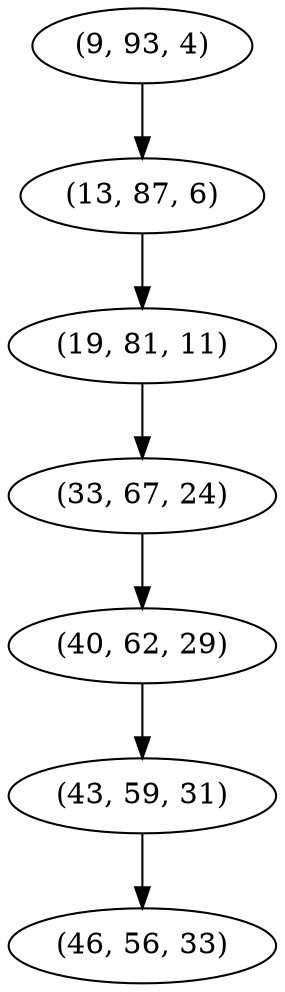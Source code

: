 digraph tree {
    "(9, 93, 4)";
    "(13, 87, 6)";
    "(19, 81, 11)";
    "(33, 67, 24)";
    "(40, 62, 29)";
    "(43, 59, 31)";
    "(46, 56, 33)";
    "(9, 93, 4)" -> "(13, 87, 6)";
    "(13, 87, 6)" -> "(19, 81, 11)";
    "(19, 81, 11)" -> "(33, 67, 24)";
    "(33, 67, 24)" -> "(40, 62, 29)";
    "(40, 62, 29)" -> "(43, 59, 31)";
    "(43, 59, 31)" -> "(46, 56, 33)";
}
